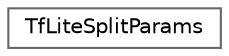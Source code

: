 digraph "Graphical Class Hierarchy"
{
 // LATEX_PDF_SIZE
  bgcolor="transparent";
  edge [fontname=Helvetica,fontsize=10,labelfontname=Helvetica,labelfontsize=10];
  node [fontname=Helvetica,fontsize=10,shape=box,height=0.2,width=0.4];
  rankdir="LR";
  Node0 [id="Node000000",label="TfLiteSplitParams",height=0.2,width=0.4,color="grey40", fillcolor="white", style="filled",URL="$struct_tf_lite_split_params.html",tooltip=" "];
}
